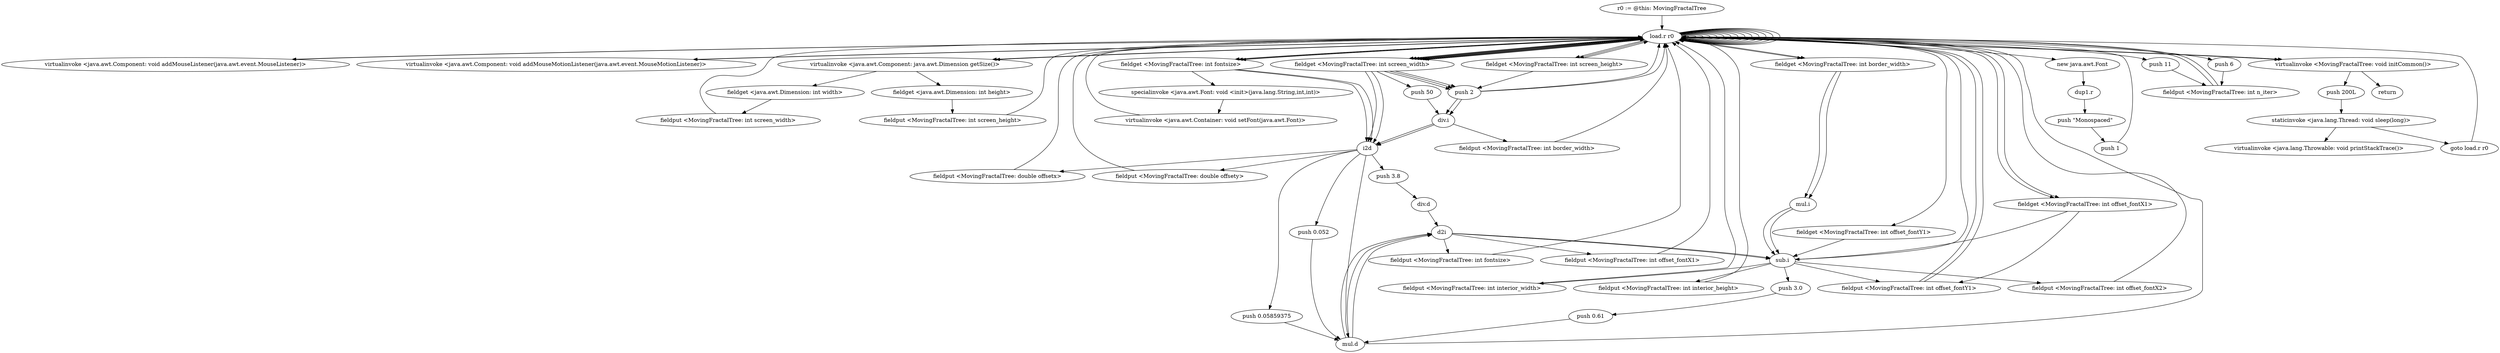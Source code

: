 digraph "" {
    "r0 := @this: MovingFractalTree"
    "load.r r0"
    "r0 := @this: MovingFractalTree"->"load.r r0";
    "load.r r0"->"load.r r0";
    "virtualinvoke <java.awt.Component: void addMouseListener(java.awt.event.MouseListener)>"
    "load.r r0"->"virtualinvoke <java.awt.Component: void addMouseListener(java.awt.event.MouseListener)>";
    "virtualinvoke <java.awt.Component: void addMouseListener(java.awt.event.MouseListener)>"->"load.r r0";
    "load.r r0"->"load.r r0";
    "virtualinvoke <java.awt.Component: void addMouseMotionListener(java.awt.event.MouseMotionListener)>"
    "load.r r0"->"virtualinvoke <java.awt.Component: void addMouseMotionListener(java.awt.event.MouseMotionListener)>";
    "virtualinvoke <java.awt.Component: void addMouseMotionListener(java.awt.event.MouseMotionListener)>"->"load.r r0";
    "load.r r0"->"load.r r0";
    "virtualinvoke <java.awt.Component: java.awt.Dimension getSize()>"
    "load.r r0"->"virtualinvoke <java.awt.Component: java.awt.Dimension getSize()>";
    "fieldget <java.awt.Dimension: int width>"
    "virtualinvoke <java.awt.Component: java.awt.Dimension getSize()>"->"fieldget <java.awt.Dimension: int width>";
    "fieldput <MovingFractalTree: int screen_width>"
    "fieldget <java.awt.Dimension: int width>"->"fieldput <MovingFractalTree: int screen_width>";
    "fieldput <MovingFractalTree: int screen_width>"->"load.r r0";
    "load.r r0"->"load.r r0";
    "fieldget <MovingFractalTree: int screen_width>"
    "load.r r0"->"fieldget <MovingFractalTree: int screen_width>";
    "push 2"
    "fieldget <MovingFractalTree: int screen_width>"->"push 2";
    "div.i"
    "push 2"->"div.i";
    "i2d"
    "div.i"->"i2d";
    "fieldput <MovingFractalTree: double offsetx>"
    "i2d"->"fieldput <MovingFractalTree: double offsetx>";
    "fieldput <MovingFractalTree: double offsetx>"->"load.r r0";
    "load.r r0"->"load.r r0";
    "load.r r0"->"fieldget <MovingFractalTree: int screen_width>";
    "fieldget <MovingFractalTree: int screen_width>"->"push 2";
    "push 2"->"div.i";
    "div.i"->"i2d";
    "fieldput <MovingFractalTree: double offsety>"
    "i2d"->"fieldput <MovingFractalTree: double offsety>";
    "fieldput <MovingFractalTree: double offsety>"->"load.r r0";
    "load.r r0"->"load.r r0";
    "load.r r0"->"virtualinvoke <java.awt.Component: java.awt.Dimension getSize()>";
    "fieldget <java.awt.Dimension: int height>"
    "virtualinvoke <java.awt.Component: java.awt.Dimension getSize()>"->"fieldget <java.awt.Dimension: int height>";
    "fieldput <MovingFractalTree: int screen_height>"
    "fieldget <java.awt.Dimension: int height>"->"fieldput <MovingFractalTree: int screen_height>";
    "fieldput <MovingFractalTree: int screen_height>"->"load.r r0";
    "load.r r0"->"load.r r0";
    "load.r r0"->"fieldget <MovingFractalTree: int screen_width>";
    "push 50"
    "fieldget <MovingFractalTree: int screen_width>"->"push 50";
    "push 50"->"div.i";
    "fieldput <MovingFractalTree: int border_width>"
    "div.i"->"fieldput <MovingFractalTree: int border_width>";
    "fieldput <MovingFractalTree: int border_width>"->"load.r r0";
    "load.r r0"->"load.r r0";
    "load.r r0"->"fieldget <MovingFractalTree: int screen_width>";
    "fieldget <MovingFractalTree: int screen_width>"->"push 2";
    "push 2"->"load.r r0";
    "fieldget <MovingFractalTree: int border_width>"
    "load.r r0"->"fieldget <MovingFractalTree: int border_width>";
    "mul.i"
    "fieldget <MovingFractalTree: int border_width>"->"mul.i";
    "sub.i"
    "mul.i"->"sub.i";
    "fieldput <MovingFractalTree: int interior_width>"
    "sub.i"->"fieldput <MovingFractalTree: int interior_width>";
    "fieldput <MovingFractalTree: int interior_width>"->"load.r r0";
    "load.r r0"->"load.r r0";
    "fieldget <MovingFractalTree: int screen_height>"
    "load.r r0"->"fieldget <MovingFractalTree: int screen_height>";
    "fieldget <MovingFractalTree: int screen_height>"->"push 2";
    "push 2"->"load.r r0";
    "load.r r0"->"fieldget <MovingFractalTree: int border_width>";
    "fieldget <MovingFractalTree: int border_width>"->"mul.i";
    "mul.i"->"sub.i";
    "fieldput <MovingFractalTree: int interior_height>"
    "sub.i"->"fieldput <MovingFractalTree: int interior_height>";
    "fieldput <MovingFractalTree: int interior_height>"->"load.r r0";
    "load.r r0"->"load.r r0";
    "load.r r0"->"fieldget <MovingFractalTree: int screen_width>";
    "fieldget <MovingFractalTree: int screen_width>"->"i2d";
    "push 3.8"
    "i2d"->"push 3.8";
    "div.d"
    "push 3.8"->"div.d";
    "d2i"
    "div.d"->"d2i";
    "fieldput <MovingFractalTree: int fontsize>"
    "d2i"->"fieldput <MovingFractalTree: int fontsize>";
    "fieldput <MovingFractalTree: int fontsize>"->"load.r r0";
    "new java.awt.Font"
    "load.r r0"->"new java.awt.Font";
    "dup1.r"
    "new java.awt.Font"->"dup1.r";
    "push \"Monospaced\""
    "dup1.r"->"push \"Monospaced\"";
    "push 1"
    "push \"Monospaced\""->"push 1";
    "push 1"->"load.r r0";
    "fieldget <MovingFractalTree: int fontsize>"
    "load.r r0"->"fieldget <MovingFractalTree: int fontsize>";
    "specialinvoke <java.awt.Font: void <init>(java.lang.String,int,int)>"
    "fieldget <MovingFractalTree: int fontsize>"->"specialinvoke <java.awt.Font: void <init>(java.lang.String,int,int)>";
    "virtualinvoke <java.awt.Container: void setFont(java.awt.Font)>"
    "specialinvoke <java.awt.Font: void <init>(java.lang.String,int,int)>"->"virtualinvoke <java.awt.Container: void setFont(java.awt.Font)>";
    "virtualinvoke <java.awt.Container: void setFont(java.awt.Font)>"->"load.r r0";
    "load.r r0"->"load.r r0";
    "load.r r0"->"fieldget <MovingFractalTree: int screen_width>";
    "fieldget <MovingFractalTree: int screen_width>"->"i2d";
    "push 0.05859375"
    "i2d"->"push 0.05859375";
    "mul.d"
    "push 0.05859375"->"mul.d";
    "mul.d"->"d2i";
    "fieldput <MovingFractalTree: int offset_fontX1>"
    "d2i"->"fieldput <MovingFractalTree: int offset_fontX1>";
    "fieldput <MovingFractalTree: int offset_fontX1>"->"load.r r0";
    "load.r r0"->"load.r r0";
    "fieldget <MovingFractalTree: int offset_fontX1>"
    "load.r r0"->"fieldget <MovingFractalTree: int offset_fontX1>";
    "fieldput <MovingFractalTree: int offset_fontY1>"
    "fieldget <MovingFractalTree: int offset_fontX1>"->"fieldput <MovingFractalTree: int offset_fontY1>";
    "fieldput <MovingFractalTree: int offset_fontY1>"->"load.r r0";
    "load.r r0"->"load.r r0";
    "load.r r0"->"fieldget <MovingFractalTree: int screen_height>";
    "fieldget <MovingFractalTree: int screen_height>"->"load.r r0";
    "fieldget <MovingFractalTree: int offset_fontY1>"
    "load.r r0"->"fieldget <MovingFractalTree: int offset_fontY1>";
    "fieldget <MovingFractalTree: int offset_fontY1>"->"sub.i";
    "sub.i"->"load.r r0";
    "load.r r0"->"fieldget <MovingFractalTree: int fontsize>";
    "fieldget <MovingFractalTree: int fontsize>"->"i2d";
    "push 0.052"
    "i2d"->"push 0.052";
    "push 0.052"->"mul.d";
    "mul.d"->"d2i";
    "d2i"->"sub.i";
    "sub.i"->"fieldput <MovingFractalTree: int offset_fontY1>";
    "fieldput <MovingFractalTree: int offset_fontY1>"->"load.r r0";
    "load.r r0"->"load.r r0";
    "load.r r0"->"fieldget <MovingFractalTree: int screen_width>";
    "fieldget <MovingFractalTree: int screen_width>"->"load.r r0";
    "load.r r0"->"fieldget <MovingFractalTree: int offset_fontX1>";
    "fieldget <MovingFractalTree: int offset_fontX1>"->"sub.i";
    "push 3.0"
    "sub.i"->"push 3.0";
    "push 0.61"
    "push 3.0"->"push 0.61";
    "push 0.61"->"mul.d";
    "mul.d"->"load.r r0";
    "load.r r0"->"fieldget <MovingFractalTree: int fontsize>";
    "fieldget <MovingFractalTree: int fontsize>"->"i2d";
    "i2d"->"mul.d";
    "mul.d"->"d2i";
    "d2i"->"sub.i";
    "fieldput <MovingFractalTree: int offset_fontX2>"
    "sub.i"->"fieldput <MovingFractalTree: int offset_fontX2>";
    "fieldput <MovingFractalTree: int offset_fontX2>"->"load.r r0";
    "push 11"
    "load.r r0"->"push 11";
    "fieldput <MovingFractalTree: int n_iter>"
    "push 11"->"fieldput <MovingFractalTree: int n_iter>";
    "fieldput <MovingFractalTree: int n_iter>"->"load.r r0";
    "virtualinvoke <MovingFractalTree: void initCommon()>"
    "load.r r0"->"virtualinvoke <MovingFractalTree: void initCommon()>";
    "push 200L"
    "virtualinvoke <MovingFractalTree: void initCommon()>"->"push 200L";
    "staticinvoke <java.lang.Thread: void sleep(long)>"
    "push 200L"->"staticinvoke <java.lang.Thread: void sleep(long)>";
    "goto load.r r0"
    "staticinvoke <java.lang.Thread: void sleep(long)>"->"goto load.r r0";
    "goto load.r r0"->"load.r r0";
    "push 6"
    "load.r r0"->"push 6";
    "push 6"->"fieldput <MovingFractalTree: int n_iter>";
    "fieldput <MovingFractalTree: int n_iter>"->"load.r r0";
    "load.r r0"->"virtualinvoke <MovingFractalTree: void initCommon()>";
    "return"
    "virtualinvoke <MovingFractalTree: void initCommon()>"->"return";
    "virtualinvoke <java.lang.Throwable: void printStackTrace()>"
    "staticinvoke <java.lang.Thread: void sleep(long)>"->"virtualinvoke <java.lang.Throwable: void printStackTrace()>";
}
